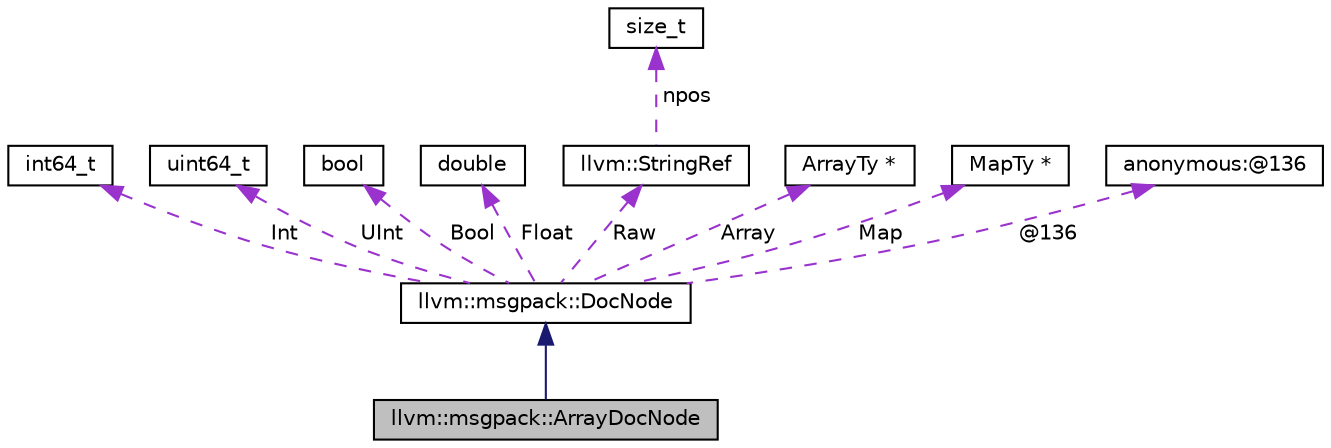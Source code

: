 digraph "llvm::msgpack::ArrayDocNode"
{
 // LATEX_PDF_SIZE
  bgcolor="transparent";
  edge [fontname="Helvetica",fontsize="10",labelfontname="Helvetica",labelfontsize="10"];
  node [fontname="Helvetica",fontsize="10",shape="box"];
  Node1 [label="llvm::msgpack::ArrayDocNode",height=0.2,width=0.4,color="black", fillcolor="grey75", style="filled", fontcolor="black",tooltip="A DocNode that is an array."];
  Node2 -> Node1 [dir="back",color="midnightblue",fontsize="10",style="solid",fontname="Helvetica"];
  Node2 [label="llvm::msgpack::DocNode",height=0.2,width=0.4,color="black",URL="$classllvm_1_1msgpack_1_1DocNode.html",tooltip="A node in a MsgPack Document."];
  Node3 -> Node2 [dir="back",color="darkorchid3",fontsize="10",style="dashed",label=" Int" ,fontname="Helvetica"];
  Node3 [label="int64_t",height=0.2,width=0.4,color="black",tooltip=" "];
  Node4 -> Node2 [dir="back",color="darkorchid3",fontsize="10",style="dashed",label=" UInt" ,fontname="Helvetica"];
  Node4 [label="uint64_t",height=0.2,width=0.4,color="black",tooltip=" "];
  Node5 -> Node2 [dir="back",color="darkorchid3",fontsize="10",style="dashed",label=" Bool" ,fontname="Helvetica"];
  Node5 [label="bool",height=0.2,width=0.4,color="black",URL="$classbool.html",tooltip=" "];
  Node6 -> Node2 [dir="back",color="darkorchid3",fontsize="10",style="dashed",label=" Float" ,fontname="Helvetica"];
  Node6 [label="double",height=0.2,width=0.4,color="black",tooltip=" "];
  Node7 -> Node2 [dir="back",color="darkorchid3",fontsize="10",style="dashed",label=" Raw" ,fontname="Helvetica"];
  Node7 [label="llvm::StringRef",height=0.2,width=0.4,color="black",URL="$classllvm_1_1StringRef.html",tooltip="StringRef - Represent a constant reference to a string, i.e."];
  Node8 -> Node7 [dir="back",color="darkorchid3",fontsize="10",style="dashed",label=" npos" ,fontname="Helvetica"];
  Node8 [label="size_t",height=0.2,width=0.4,color="black",URL="$classsize__t.html",tooltip=" "];
  Node9 -> Node2 [dir="back",color="darkorchid3",fontsize="10",style="dashed",label=" Array" ,fontname="Helvetica"];
  Node9 [label="ArrayTy *",height=0.2,width=0.4,color="black",tooltip=" "];
  Node10 -> Node2 [dir="back",color="darkorchid3",fontsize="10",style="dashed",label=" Map" ,fontname="Helvetica"];
  Node10 [label="MapTy *",height=0.2,width=0.4,color="black",tooltip=" "];
  Node11 -> Node2 [dir="back",color="darkorchid3",fontsize="10",style="dashed",label=" @136" ,fontname="Helvetica"];
  Node11 [label="anonymous:@136",height=0.2,width=0.4,color="black",tooltip=" "];
}
